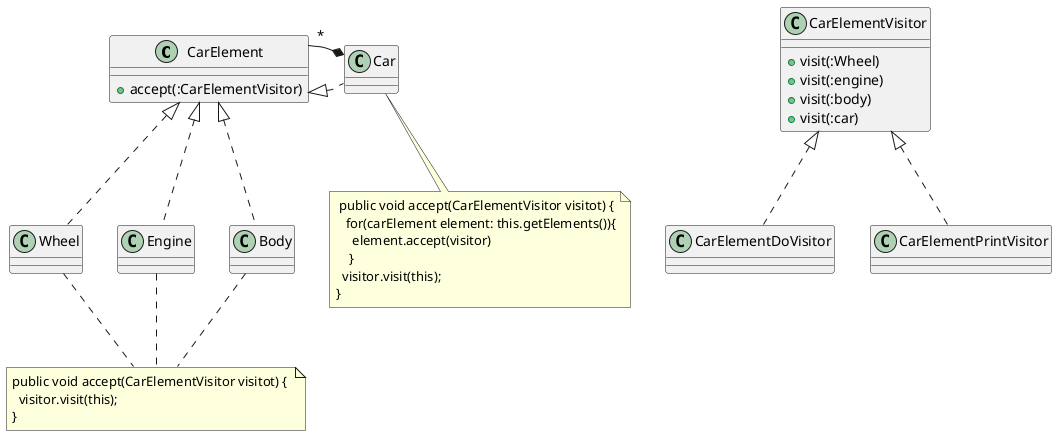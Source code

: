 @startuml Diagramme de classe
class CarElement {
  +accept(:CarElementVisitor)
  }
  class Wheel implements CarElement
  class Engine implements CarElement
  class Body implements CarElement
  class Car implements CarElement
  note as AE
    public void accept(CarElementVisitor visitot) { 
      visitor.visit(this);
    }
  end note
  Wheel .. AE
  Engine .. AE
  Body .. AE

  note bottom of Car
     public void accept(CarElementVisitor visitot) {
       for(carElement element: this.getElements()){
         element.accept(visitor)
        } 
      visitor.visit(this);
    }
  end note

  class CarElementVisitor {
    +visit(:Wheel)
    +visit(:engine)
    +visit(:body)
    +visit(:car)
  }

  class CarElementDoVisitor implements CarElementVisitor
  class CarElementPrintVisitor implements CarElementVisitor

Car *- "*" CarElement

@enduml